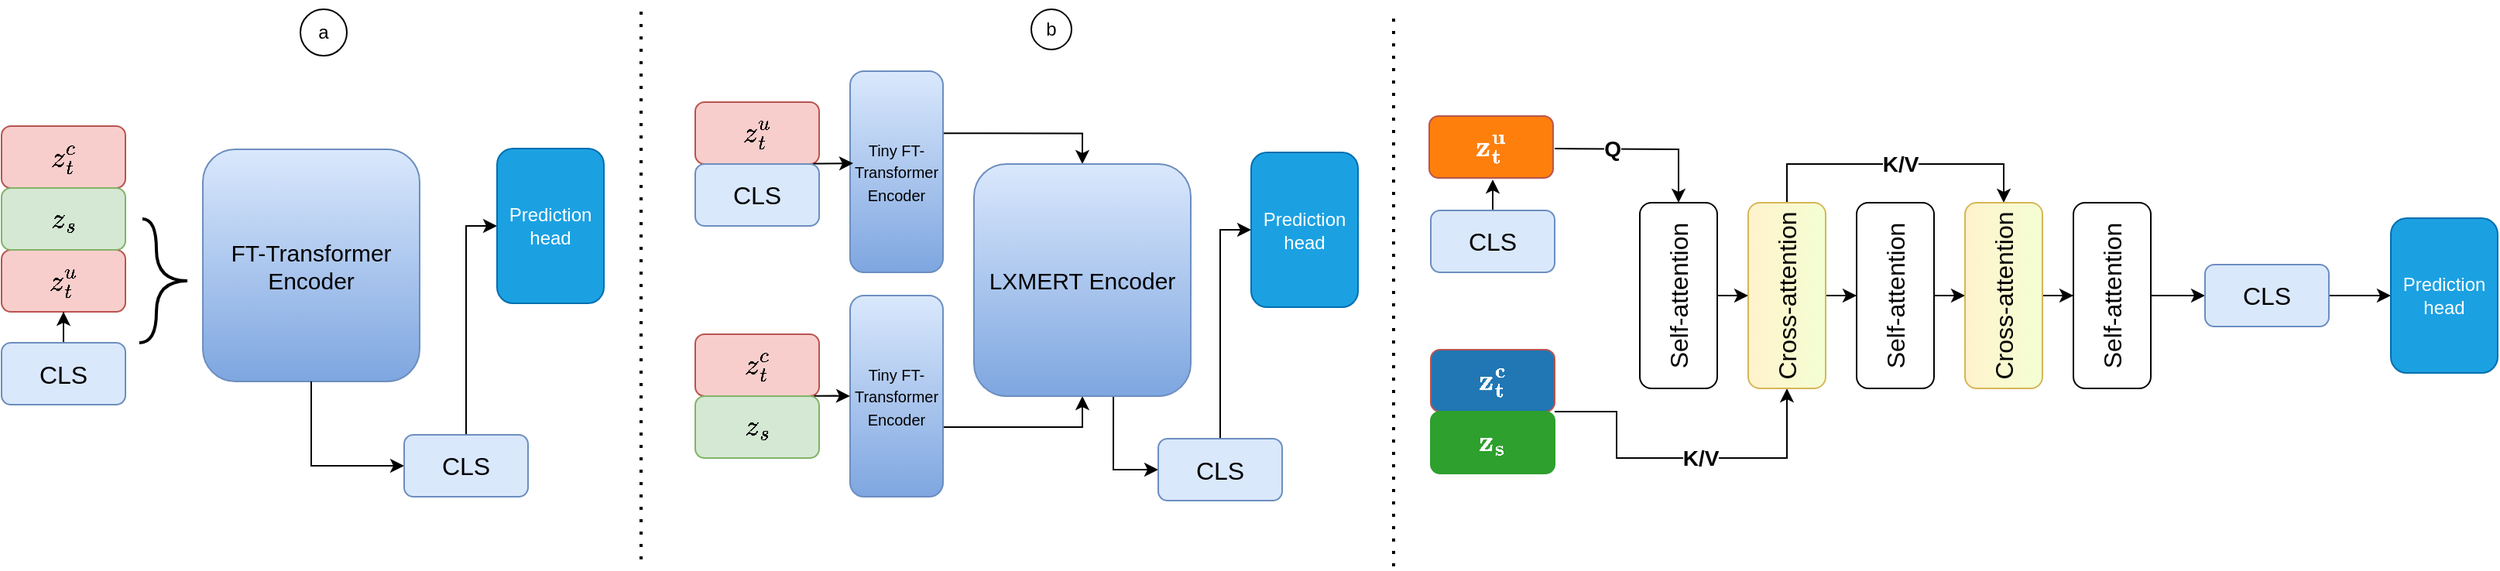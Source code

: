 <mxfile version="26.0.5">
  <diagram name="Page-1" id="zA27uo1Sg_b5YbpT-ogK">
    <mxGraphModel dx="2901" dy="1287" grid="1" gridSize="10" guides="1" tooltips="1" connect="1" arrows="1" fold="1" page="1" pageScale="1" pageWidth="827" pageHeight="1169" math="1" shadow="0">
      <root>
        <mxCell id="0" />
        <mxCell id="1" parent="0" />
        <mxCell id="DoogAdH8sH53yWDlObrz-2" style="edgeStyle=orthogonalEdgeStyle;rounded=0;orthogonalLoop=1;jettySize=auto;html=1;entryX=1;entryY=0.5;entryDx=0;entryDy=0;" parent="1" target="pGVhdN3X-JL4hUr2xQ4u-9" edge="1">
          <mxGeometry relative="1" as="geometry">
            <mxPoint x="970" y="540.0" as="targetPoint" />
            <mxPoint x="1000" y="610.0" as="sourcePoint" />
          </mxGeometry>
        </mxCell>
        <mxCell id="DoogAdH8sH53yWDlObrz-4" value="&lt;font style=&quot;font-size: 14px;&quot;&gt;&lt;b&gt;Q&lt;/b&gt;&lt;/font&gt;" style="edgeLabel;html=1;align=center;verticalAlign=middle;resizable=0;points=[];" parent="DoogAdH8sH53yWDlObrz-2" vertex="1" connectable="0">
          <mxGeometry x="-0.28" y="1" relative="1" as="geometry">
            <mxPoint x="-4" as="offset" />
          </mxGeometry>
        </mxCell>
        <mxCell id="pGVhdN3X-JL4hUr2xQ4u-2" style="edgeStyle=orthogonalEdgeStyle;rounded=0;orthogonalLoop=1;jettySize=auto;html=1;entryX=0;entryY=0.5;entryDx=0;entryDy=0;exitX=1;exitY=1;exitDx=0;exitDy=0;" parent="1" target="pGVhdN3X-JL4hUr2xQ4u-17" edge="1">
          <mxGeometry relative="1" as="geometry">
            <Array as="points">
              <mxPoint x="1040" y="780" />
              <mxPoint x="1040" y="810" />
              <mxPoint x="1150" y="810" />
            </Array>
            <mxPoint x="1000" y="780" as="sourcePoint" />
          </mxGeometry>
        </mxCell>
        <mxCell id="DoogAdH8sH53yWDlObrz-3" value="&lt;font style=&quot;font-size: 14px;&quot;&gt;&lt;b&gt;K/V&lt;/b&gt;&lt;/font&gt;" style="edgeLabel;html=1;align=center;verticalAlign=middle;resizable=0;points=[];" parent="pGVhdN3X-JL4hUr2xQ4u-2" vertex="1" connectable="0">
          <mxGeometry x="0.199" relative="1" as="geometry">
            <mxPoint x="-11" as="offset" />
          </mxGeometry>
        </mxCell>
        <mxCell id="pGVhdN3X-JL4hUr2xQ4u-6" style="edgeStyle=orthogonalEdgeStyle;rounded=0;orthogonalLoop=1;jettySize=auto;html=1;entryX=0.5;entryY=1;entryDx=0;entryDy=0;" parent="1" source="pGVhdN3X-JL4hUr2xQ4u-7" edge="1">
          <mxGeometry relative="1" as="geometry">
            <mxPoint x="960" y="630" as="targetPoint" />
          </mxGeometry>
        </mxCell>
        <mxCell id="pGVhdN3X-JL4hUr2xQ4u-7" value="&lt;font style=&quot;font-size: 16px;&quot;&gt;CLS&lt;/font&gt;" style="rounded=1;whiteSpace=wrap;html=1;fillColor=#dae8fc;strokeColor=#6c8ebf;" parent="1" vertex="1">
          <mxGeometry x="920" y="650" width="80" height="40" as="geometry" />
        </mxCell>
        <mxCell id="pGVhdN3X-JL4hUr2xQ4u-12" style="edgeStyle=orthogonalEdgeStyle;rounded=0;orthogonalLoop=1;jettySize=auto;html=1;" parent="1" source="pGVhdN3X-JL4hUr2xQ4u-13" target="pGVhdN3X-JL4hUr2xQ4u-22" edge="1">
          <mxGeometry relative="1" as="geometry" />
        </mxCell>
        <mxCell id="pGVhdN3X-JL4hUr2xQ4u-21" style="edgeStyle=orthogonalEdgeStyle;rounded=0;orthogonalLoop=1;jettySize=auto;html=1;entryX=0;entryY=0.5;entryDx=0;entryDy=0;" parent="1" source="pGVhdN3X-JL4hUr2xQ4u-22" target="pGVhdN3X-JL4hUr2xQ4u-23" edge="1">
          <mxGeometry relative="1" as="geometry" />
        </mxCell>
        <mxCell id="pGVhdN3X-JL4hUr2xQ4u-22" value="&lt;font style=&quot;font-size: 16px;&quot;&gt;CLS&lt;/font&gt;" style="rounded=1;whiteSpace=wrap;html=1;fillColor=#dae8fc;strokeColor=#6c8ebf;" parent="1" vertex="1">
          <mxGeometry x="1420" y="685" width="80" height="40" as="geometry" />
        </mxCell>
        <mxCell id="pGVhdN3X-JL4hUr2xQ4u-23" value="Prediction head" style="rounded=1;whiteSpace=wrap;html=1;fillColor=#1ba1e2;fontColor=#ffffff;strokeColor=#006EAF;" parent="1" vertex="1">
          <mxGeometry x="1540" y="655" width="69" height="100" as="geometry" />
        </mxCell>
        <mxCell id="pGVhdN3X-JL4hUr2xQ4u-24" value="&lt;font style=&quot;font-size: 16px;&quot;&gt;$$z_t^u$$&lt;/font&gt;" style="rounded=1;whiteSpace=wrap;html=1;fillColor=#f8cecc;strokeColor=#b85450;" parent="1" vertex="1">
          <mxGeometry x="-3" y="675.5" width="80" height="40" as="geometry" />
        </mxCell>
        <mxCell id="pGVhdN3X-JL4hUr2xQ4u-25" value="&lt;font style=&quot;font-size: 16px;&quot;&gt;$$z_t^c$$&lt;/font&gt;" style="rounded=1;whiteSpace=wrap;html=1;fillColor=#f8cecc;strokeColor=#b85450;" parent="1" vertex="1">
          <mxGeometry x="-3" y="595.5" width="80" height="40" as="geometry" />
        </mxCell>
        <mxCell id="pGVhdN3X-JL4hUr2xQ4u-26" value="&lt;font style=&quot;font-size: 16px;&quot;&gt;$$z_s$$&lt;/font&gt;" style="rounded=1;whiteSpace=wrap;html=1;fillColor=#d5e8d4;strokeColor=#82b366;" parent="1" vertex="1">
          <mxGeometry x="-3" y="635.5" width="80" height="40" as="geometry" />
        </mxCell>
        <mxCell id="pGVhdN3X-JL4hUr2xQ4u-27" style="edgeStyle=orthogonalEdgeStyle;rounded=0;orthogonalLoop=1;jettySize=auto;html=1;entryX=0.5;entryY=1;entryDx=0;entryDy=0;" parent="1" source="pGVhdN3X-JL4hUr2xQ4u-28" target="pGVhdN3X-JL4hUr2xQ4u-24" edge="1">
          <mxGeometry relative="1" as="geometry" />
        </mxCell>
        <mxCell id="pGVhdN3X-JL4hUr2xQ4u-28" value="&lt;font style=&quot;font-size: 16px;&quot;&gt;CLS&lt;/font&gt;" style="rounded=1;whiteSpace=wrap;html=1;fillColor=#dae8fc;strokeColor=#6c8ebf;" parent="1" vertex="1">
          <mxGeometry x="-3" y="735.5" width="80" height="40" as="geometry" />
        </mxCell>
        <mxCell id="pGVhdN3X-JL4hUr2xQ4u-29" style="edgeStyle=orthogonalEdgeStyle;rounded=0;orthogonalLoop=1;jettySize=auto;html=1;entryX=0;entryY=0.5;entryDx=0;entryDy=0;exitX=0.643;exitY=0.996;exitDx=0;exitDy=0;exitPerimeter=0;" parent="1" source="pGVhdN3X-JL4hUr2xQ4u-47" target="pGVhdN3X-JL4hUr2xQ4u-32" edge="1">
          <mxGeometry relative="1" as="geometry">
            <mxPoint x="675" y="782.5" as="sourcePoint" />
            <Array as="points">
              <mxPoint x="715" y="817.5" />
            </Array>
          </mxGeometry>
        </mxCell>
        <mxCell id="pGVhdN3X-JL4hUr2xQ4u-30" value="&lt;font style=&quot;font-size: 15px;&quot;&gt;FT-Transformer Encoder&lt;/font&gt;" style="rounded=1;whiteSpace=wrap;html=1;fillColor=#dae8fc;strokeColor=#6c8ebf;gradientColor=#7ea6e0;" parent="1" vertex="1">
          <mxGeometry x="127" y="610.5" width="140" height="150" as="geometry" />
        </mxCell>
        <mxCell id="pGVhdN3X-JL4hUr2xQ4u-31" style="edgeStyle=orthogonalEdgeStyle;rounded=0;orthogonalLoop=1;jettySize=auto;html=1;entryX=0;entryY=0.5;entryDx=0;entryDy=0;" parent="1" source="pGVhdN3X-JL4hUr2xQ4u-32" target="pGVhdN3X-JL4hUr2xQ4u-33" edge="1">
          <mxGeometry relative="1" as="geometry" />
        </mxCell>
        <mxCell id="pGVhdN3X-JL4hUr2xQ4u-32" value="&lt;font style=&quot;font-size: 16px;&quot;&gt;CLS&lt;/font&gt;" style="rounded=1;whiteSpace=wrap;html=1;fillColor=#dae8fc;strokeColor=#6c8ebf;" parent="1" vertex="1">
          <mxGeometry x="744" y="797.5" width="80" height="40" as="geometry" />
        </mxCell>
        <mxCell id="pGVhdN3X-JL4hUr2xQ4u-33" value="Prediction head" style="rounded=1;whiteSpace=wrap;html=1;fillColor=#1ba1e2;fontColor=#ffffff;strokeColor=#006EAF;" parent="1" vertex="1">
          <mxGeometry x="804" y="612.5" width="69" height="100" as="geometry" />
        </mxCell>
        <mxCell id="pGVhdN3X-JL4hUr2xQ4u-34" value="" style="group;rotation=-179;" parent="1" vertex="1" connectable="0">
          <mxGeometry x="87" y="655.5" width="30" height="80" as="geometry" />
        </mxCell>
        <mxCell id="pGVhdN3X-JL4hUr2xQ4u-35" value="" style="endArrow=none;html=1;rounded=0;fontStyle=1;edgeStyle=orthogonalEdgeStyle;curved=1;strokeWidth=2;" parent="pGVhdN3X-JL4hUr2xQ4u-34" edge="1">
          <mxGeometry width="50" height="50" relative="1" as="geometry">
            <mxPoint x="30" y="40" as="sourcePoint" />
            <mxPoint x="-1" y="80" as="targetPoint" />
            <Array as="points">
              <mxPoint x="10" y="40" />
              <mxPoint x="9" y="80" />
            </Array>
          </mxGeometry>
        </mxCell>
        <mxCell id="pGVhdN3X-JL4hUr2xQ4u-36" value="" style="endArrow=none;html=1;rounded=0;edgeStyle=orthogonalEdgeStyle;curved=1;strokeWidth=2;" parent="pGVhdN3X-JL4hUr2xQ4u-34" edge="1">
          <mxGeometry width="50" height="50" relative="1" as="geometry">
            <mxPoint x="30" y="40" as="sourcePoint" />
            <mxPoint x="1" as="targetPoint" />
            <Array as="points">
              <mxPoint x="10" y="40" />
              <mxPoint x="11" />
            </Array>
          </mxGeometry>
        </mxCell>
        <mxCell id="pGVhdN3X-JL4hUr2xQ4u-37" value="" style="endArrow=none;dashed=1;html=1;dashPattern=1 3;strokeWidth=2;rounded=0;" parent="1" edge="1">
          <mxGeometry width="50" height="50" relative="1" as="geometry">
            <mxPoint x="410" y="875.5" as="sourcePoint" />
            <mxPoint x="410" y="515.5" as="targetPoint" />
          </mxGeometry>
        </mxCell>
        <mxCell id="pGVhdN3X-JL4hUr2xQ4u-38" value="" style="endArrow=none;dashed=1;html=1;dashPattern=1 3;strokeWidth=2;rounded=0;" parent="1" edge="1">
          <mxGeometry width="50" height="50" relative="1" as="geometry">
            <mxPoint x="896" y="880" as="sourcePoint" />
            <mxPoint x="896" y="520" as="targetPoint" />
          </mxGeometry>
        </mxCell>
        <mxCell id="pGVhdN3X-JL4hUr2xQ4u-39" value="&lt;font style=&quot;font-size: 16px;&quot;&gt;$$z_t^u$$&lt;/font&gt;" style="rounded=1;whiteSpace=wrap;html=1;fillColor=#f8cecc;strokeColor=#b85450;" parent="1" vertex="1">
          <mxGeometry x="445" y="580" width="80" height="40" as="geometry" />
        </mxCell>
        <mxCell id="pGVhdN3X-JL4hUr2xQ4u-40" value="&lt;font style=&quot;font-size: 16px;&quot;&gt;$$z_t^c$$&lt;/font&gt;" style="rounded=1;whiteSpace=wrap;html=1;fillColor=#f8cecc;strokeColor=#b85450;" parent="1" vertex="1">
          <mxGeometry x="445" y="730" width="80" height="40" as="geometry" />
        </mxCell>
        <mxCell id="pGVhdN3X-JL4hUr2xQ4u-41" value="&lt;font style=&quot;font-size: 16px;&quot;&gt;$$z_s$$&lt;/font&gt;" style="rounded=1;whiteSpace=wrap;html=1;fillColor=#d5e8d4;strokeColor=#82b366;" parent="1" vertex="1">
          <mxGeometry x="445" y="770" width="80" height="40" as="geometry" />
        </mxCell>
        <mxCell id="pGVhdN3X-JL4hUr2xQ4u-42" value="&lt;font style=&quot;font-size: 16px;&quot;&gt;CLS&lt;/font&gt;" style="rounded=1;whiteSpace=wrap;html=1;fillColor=#dae8fc;strokeColor=#6c8ebf;" parent="1" vertex="1">
          <mxGeometry x="445" y="620" width="80" height="40" as="geometry" />
        </mxCell>
        <mxCell id="pGVhdN3X-JL4hUr2xQ4u-43" style="edgeStyle=orthogonalEdgeStyle;rounded=0;orthogonalLoop=1;jettySize=auto;html=1;exitX=0.997;exitY=0.309;exitDx=0;exitDy=0;entryX=0.5;entryY=0;entryDx=0;entryDy=0;exitPerimeter=0;" parent="1" source="pGVhdN3X-JL4hUr2xQ4u-44" target="pGVhdN3X-JL4hUr2xQ4u-47" edge="1">
          <mxGeometry relative="1" as="geometry">
            <Array as="points">
              <mxPoint x="695" y="600" />
            </Array>
          </mxGeometry>
        </mxCell>
        <mxCell id="pGVhdN3X-JL4hUr2xQ4u-44" value="&lt;font style=&quot;font-size: 10px;&quot;&gt;Tiny FT-Transformer Encoder&lt;/font&gt;" style="rounded=1;whiteSpace=wrap;html=1;fillColor=#dae8fc;strokeColor=#6c8ebf;gradientColor=#7ea6e0;" parent="1" vertex="1">
          <mxGeometry x="545" y="560" width="60" height="130" as="geometry" />
        </mxCell>
        <mxCell id="pGVhdN3X-JL4hUr2xQ4u-45" style="edgeStyle=orthogonalEdgeStyle;rounded=0;orthogonalLoop=1;jettySize=auto;html=1;entryX=0.5;entryY=1;entryDx=0;entryDy=0;" parent="1" source="pGVhdN3X-JL4hUr2xQ4u-46" target="pGVhdN3X-JL4hUr2xQ4u-47" edge="1">
          <mxGeometry relative="1" as="geometry">
            <Array as="points">
              <mxPoint x="695" y="790" />
            </Array>
          </mxGeometry>
        </mxCell>
        <mxCell id="pGVhdN3X-JL4hUr2xQ4u-46" value="&lt;font style=&quot;font-size: 10px;&quot;&gt;Tiny FT-Transformer Encoder&lt;/font&gt;" style="rounded=1;whiteSpace=wrap;html=1;fillColor=#dae8fc;strokeColor=#6c8ebf;gradientColor=#7ea6e0;" parent="1" vertex="1">
          <mxGeometry x="545" y="705" width="60" height="130" as="geometry" />
        </mxCell>
        <mxCell id="pGVhdN3X-JL4hUr2xQ4u-47" value="&lt;font style=&quot;font-size: 15px;&quot;&gt;LXMERT Encoder&lt;/font&gt;" style="rounded=1;whiteSpace=wrap;html=1;fillColor=#dae8fc;strokeColor=#6c8ebf;gradientColor=#7ea6e0;" parent="1" vertex="1">
          <mxGeometry x="625" y="620" width="140" height="150" as="geometry" />
        </mxCell>
        <mxCell id="pGVhdN3X-JL4hUr2xQ4u-48" style="edgeStyle=orthogonalEdgeStyle;rounded=0;orthogonalLoop=1;jettySize=auto;html=1;entryX=0.034;entryY=0.465;entryDx=0;entryDy=0;entryPerimeter=0;exitX=0.954;exitY=0.995;exitDx=0;exitDy=0;exitPerimeter=0;" parent="1" source="pGVhdN3X-JL4hUr2xQ4u-39" target="pGVhdN3X-JL4hUr2xQ4u-44" edge="1">
          <mxGeometry relative="1" as="geometry">
            <mxPoint x="535" y="622.5" as="targetPoint" />
            <Array as="points">
              <mxPoint x="525" y="619.5" />
              <mxPoint x="547" y="619.5" />
            </Array>
          </mxGeometry>
        </mxCell>
        <mxCell id="pGVhdN3X-JL4hUr2xQ4u-49" style="edgeStyle=orthogonalEdgeStyle;rounded=0;orthogonalLoop=1;jettySize=auto;html=1;entryX=0;entryY=0.5;entryDx=0;entryDy=0;exitX=0.961;exitY=-0.004;exitDx=0;exitDy=0;exitPerimeter=0;" parent="1" source="pGVhdN3X-JL4hUr2xQ4u-41" target="pGVhdN3X-JL4hUr2xQ4u-46" edge="1">
          <mxGeometry relative="1" as="geometry">
            <mxPoint x="523.14" y="766.23" as="sourcePoint" />
            <mxPoint x="544.96" y="768.01" as="targetPoint" />
            <Array as="points">
              <mxPoint x="535" y="769.5" />
              <mxPoint x="535" y="770.5" />
            </Array>
          </mxGeometry>
        </mxCell>
        <mxCell id="pGVhdN3X-JL4hUr2xQ4u-50" value="a" style="ellipse;whiteSpace=wrap;html=1;aspect=fixed;" parent="1" vertex="1">
          <mxGeometry x="190" y="520" width="30" height="30" as="geometry" />
        </mxCell>
        <mxCell id="pGVhdN3X-JL4hUr2xQ4u-51" value="b" style="ellipse;whiteSpace=wrap;html=1;aspect=fixed;" parent="1" vertex="1">
          <mxGeometry x="662" y="520" width="26" height="26" as="geometry" />
        </mxCell>
        <mxCell id="pGVhdN3X-JL4hUr2xQ4u-53" style="edgeStyle=orthogonalEdgeStyle;rounded=0;orthogonalLoop=1;jettySize=auto;html=1;entryX=0;entryY=0.5;entryDx=0;entryDy=0;exitX=0.5;exitY=1;exitDx=0;exitDy=0;" parent="1" source="pGVhdN3X-JL4hUr2xQ4u-30" target="pGVhdN3X-JL4hUr2xQ4u-55" edge="1">
          <mxGeometry relative="1" as="geometry">
            <mxPoint x="228" y="767" as="sourcePoint" />
            <Array as="points">
              <mxPoint x="197" y="815.5" />
            </Array>
          </mxGeometry>
        </mxCell>
        <mxCell id="pGVhdN3X-JL4hUr2xQ4u-54" style="edgeStyle=orthogonalEdgeStyle;rounded=0;orthogonalLoop=1;jettySize=auto;html=1;entryX=0;entryY=0.5;entryDx=0;entryDy=0;" parent="1" source="pGVhdN3X-JL4hUr2xQ4u-55" target="pGVhdN3X-JL4hUr2xQ4u-56" edge="1">
          <mxGeometry relative="1" as="geometry" />
        </mxCell>
        <mxCell id="pGVhdN3X-JL4hUr2xQ4u-55" value="&lt;font style=&quot;font-size: 16px;&quot;&gt;CLS&lt;/font&gt;" style="rounded=1;whiteSpace=wrap;html=1;fillColor=#dae8fc;strokeColor=#6c8ebf;" parent="1" vertex="1">
          <mxGeometry x="257" y="795" width="80" height="40" as="geometry" />
        </mxCell>
        <mxCell id="pGVhdN3X-JL4hUr2xQ4u-56" value="Prediction head" style="rounded=1;whiteSpace=wrap;html=1;fillColor=#1ba1e2;fontColor=#ffffff;strokeColor=#006EAF;" parent="1" vertex="1">
          <mxGeometry x="317" y="610" width="69" height="100" as="geometry" />
        </mxCell>
        <mxCell id="DoogAdH8sH53yWDlObrz-1" value="" style="group;rotation=-90;" parent="1" vertex="1" connectable="0">
          <mxGeometry x="1160" y="540" width="120" height="330" as="geometry" />
        </mxCell>
        <mxCell id="pGVhdN3X-JL4hUr2xQ4u-8" style="edgeStyle=orthogonalEdgeStyle;rounded=0;orthogonalLoop=1;jettySize=auto;html=1;entryX=0.5;entryY=0;entryDx=0;entryDy=0;" parent="DoogAdH8sH53yWDlObrz-1" source="pGVhdN3X-JL4hUr2xQ4u-9" target="pGVhdN3X-JL4hUr2xQ4u-17" edge="1">
          <mxGeometry relative="1" as="geometry" />
        </mxCell>
        <mxCell id="pGVhdN3X-JL4hUr2xQ4u-9" value="&lt;font style=&quot;font-size: 16px;&quot;&gt;Self-attention&lt;/font&gt;" style="rounded=1;whiteSpace=wrap;html=1;rotation=-90;" parent="DoogAdH8sH53yWDlObrz-1" vertex="1">
          <mxGeometry x="-140" y="140" width="120" height="50" as="geometry" />
        </mxCell>
        <mxCell id="pGVhdN3X-JL4hUr2xQ4u-10" style="edgeStyle=orthogonalEdgeStyle;rounded=0;orthogonalLoop=1;jettySize=auto;html=1;entryX=0.5;entryY=0;entryDx=0;entryDy=0;" parent="DoogAdH8sH53yWDlObrz-1" source="pGVhdN3X-JL4hUr2xQ4u-11" target="pGVhdN3X-JL4hUr2xQ4u-19" edge="1">
          <mxGeometry relative="1" as="geometry" />
        </mxCell>
        <mxCell id="pGVhdN3X-JL4hUr2xQ4u-11" value="&lt;font style=&quot;font-size: 16px;&quot;&gt;Self-attention&lt;/font&gt;" style="rounded=1;whiteSpace=wrap;html=1;rotation=-90;" parent="DoogAdH8sH53yWDlObrz-1" vertex="1">
          <mxGeometry y="140" width="120" height="50" as="geometry" />
        </mxCell>
        <mxCell id="pGVhdN3X-JL4hUr2xQ4u-13" value="&lt;font style=&quot;font-size: 16px;&quot;&gt;Self-attention&lt;/font&gt;" style="rounded=1;whiteSpace=wrap;html=1;rotation=-90;" parent="DoogAdH8sH53yWDlObrz-1" vertex="1">
          <mxGeometry x="140" y="140" width="120" height="50" as="geometry" />
        </mxCell>
        <mxCell id="pGVhdN3X-JL4hUr2xQ4u-14" style="edgeStyle=orthogonalEdgeStyle;rounded=0;orthogonalLoop=1;jettySize=auto;html=1;entryX=0.5;entryY=0;entryDx=0;entryDy=0;" parent="DoogAdH8sH53yWDlObrz-1" source="pGVhdN3X-JL4hUr2xQ4u-17" target="pGVhdN3X-JL4hUr2xQ4u-11" edge="1">
          <mxGeometry relative="1" as="geometry" />
        </mxCell>
        <mxCell id="DoogAdH8sH53yWDlObrz-5" style="edgeStyle=orthogonalEdgeStyle;rounded=0;orthogonalLoop=1;jettySize=auto;html=1;entryX=1;entryY=0.5;entryDx=0;entryDy=0;" parent="DoogAdH8sH53yWDlObrz-1" source="pGVhdN3X-JL4hUr2xQ4u-17" target="pGVhdN3X-JL4hUr2xQ4u-19" edge="1">
          <mxGeometry relative="1" as="geometry">
            <mxPoint x="-10" y="60" as="targetPoint" />
            <Array as="points">
              <mxPoint x="-10" y="80" />
              <mxPoint x="130" y="80" />
            </Array>
          </mxGeometry>
        </mxCell>
        <mxCell id="DoogAdH8sH53yWDlObrz-6" value="&lt;b style=&quot;font-size: 14px;&quot;&gt;K/V&lt;/b&gt;" style="edgeLabel;html=1;align=center;verticalAlign=middle;resizable=0;points=[];" parent="DoogAdH8sH53yWDlObrz-5" vertex="1" connectable="0">
          <mxGeometry x="0.024" relative="1" as="geometry">
            <mxPoint as="offset" />
          </mxGeometry>
        </mxCell>
        <mxCell id="pGVhdN3X-JL4hUr2xQ4u-17" value="&lt;font style=&quot;font-size: 16px;&quot;&gt;Cross-attention&lt;/font&gt;" style="rounded=1;whiteSpace=wrap;html=1;fillColor=#fff2cc;strokeColor=#d6b656;gradientColor=#F4FFD3;rotation=-90;" parent="DoogAdH8sH53yWDlObrz-1" vertex="1">
          <mxGeometry x="-70" y="140" width="120" height="50" as="geometry" />
        </mxCell>
        <mxCell id="pGVhdN3X-JL4hUr2xQ4u-18" style="edgeStyle=orthogonalEdgeStyle;rounded=0;orthogonalLoop=1;jettySize=auto;html=1;entryX=0.5;entryY=0;entryDx=0;entryDy=0;" parent="DoogAdH8sH53yWDlObrz-1" source="pGVhdN3X-JL4hUr2xQ4u-19" target="pGVhdN3X-JL4hUr2xQ4u-13" edge="1">
          <mxGeometry relative="1" as="geometry" />
        </mxCell>
        <mxCell id="pGVhdN3X-JL4hUr2xQ4u-19" value="&lt;font style=&quot;font-size: 16px;&quot;&gt;Cross-attention&lt;/font&gt;" style="rounded=1;whiteSpace=wrap;html=1;fillColor=#fff2cc;strokeColor=#d6b656;gradientColor=#F4FFD3;rotation=-90;" parent="DoogAdH8sH53yWDlObrz-1" vertex="1">
          <mxGeometry x="70" y="140" width="120" height="50" as="geometry" />
        </mxCell>
        <mxCell id="8N85PiKivkfBj02UDzAC-1" value="&lt;font style=&quot;font-size: 16px; color: rgb(255, 255, 255);&quot;&gt;$$\mathbf{z_t^c}$$&lt;/font&gt;" style="rounded=1;whiteSpace=wrap;html=1;fillColor=light-dark(#2077b4, #512d2b);strokeColor=#b85450;" vertex="1" parent="1">
          <mxGeometry x="920" y="740" width="80" height="40" as="geometry" />
        </mxCell>
        <mxCell id="8N85PiKivkfBj02UDzAC-2" value="&lt;font style=&quot;font-size: 16px; color: rgb(255, 255, 255);&quot;&gt;$$\mathbf{z_t^u}$$&lt;/font&gt;" style="rounded=1;whiteSpace=wrap;html=1;fillColor=light-dark(#ff7f0c, #9a5100);strokeColor=#b85450;" vertex="1" parent="1">
          <mxGeometry x="919" y="589" width="80" height="40" as="geometry" />
        </mxCell>
        <mxCell id="8N85PiKivkfBj02UDzAC-3" value="&lt;font style=&quot;font-size: 16px; color: rgb(255, 255, 255);&quot;&gt;$$\mathbf{z_s}$$&lt;/font&gt;" style="rounded=1;whiteSpace=wrap;html=1;fillColor=light-dark(#2da02d, #1f2f1e);strokeColor=light-dark(#2da02d, #446e2c);" vertex="1" parent="1">
          <mxGeometry x="920" y="780" width="80" height="40" as="geometry" />
        </mxCell>
      </root>
    </mxGraphModel>
  </diagram>
</mxfile>
